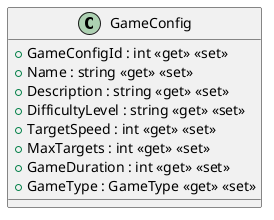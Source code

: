 @startuml
class GameConfig {
    + GameConfigId : int <<get>> <<set>>
    + Name : string <<get>> <<set>>
    + Description : string <<get>> <<set>>
    + DifficultyLevel : string <<get>> <<set>>
    + TargetSpeed : int <<get>> <<set>>
    + MaxTargets : int <<get>> <<set>>
    + GameDuration : int <<get>> <<set>>
    + GameType : GameType <<get>> <<set>>
}
@enduml
